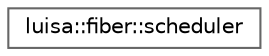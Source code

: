 digraph "类继承关系图"
{
 // LATEX_PDF_SIZE
  bgcolor="transparent";
  edge [fontname=Helvetica,fontsize=10,labelfontname=Helvetica,labelfontsize=10];
  node [fontname=Helvetica,fontsize=10,shape=box,height=0.2,width=0.4];
  rankdir="LR";
  Node0 [id="Node000000",label="luisa::fiber::scheduler",height=0.2,width=0.4,color="grey40", fillcolor="white", style="filled",URL="$classluisa_1_1fiber_1_1scheduler.html",tooltip=" "];
}

